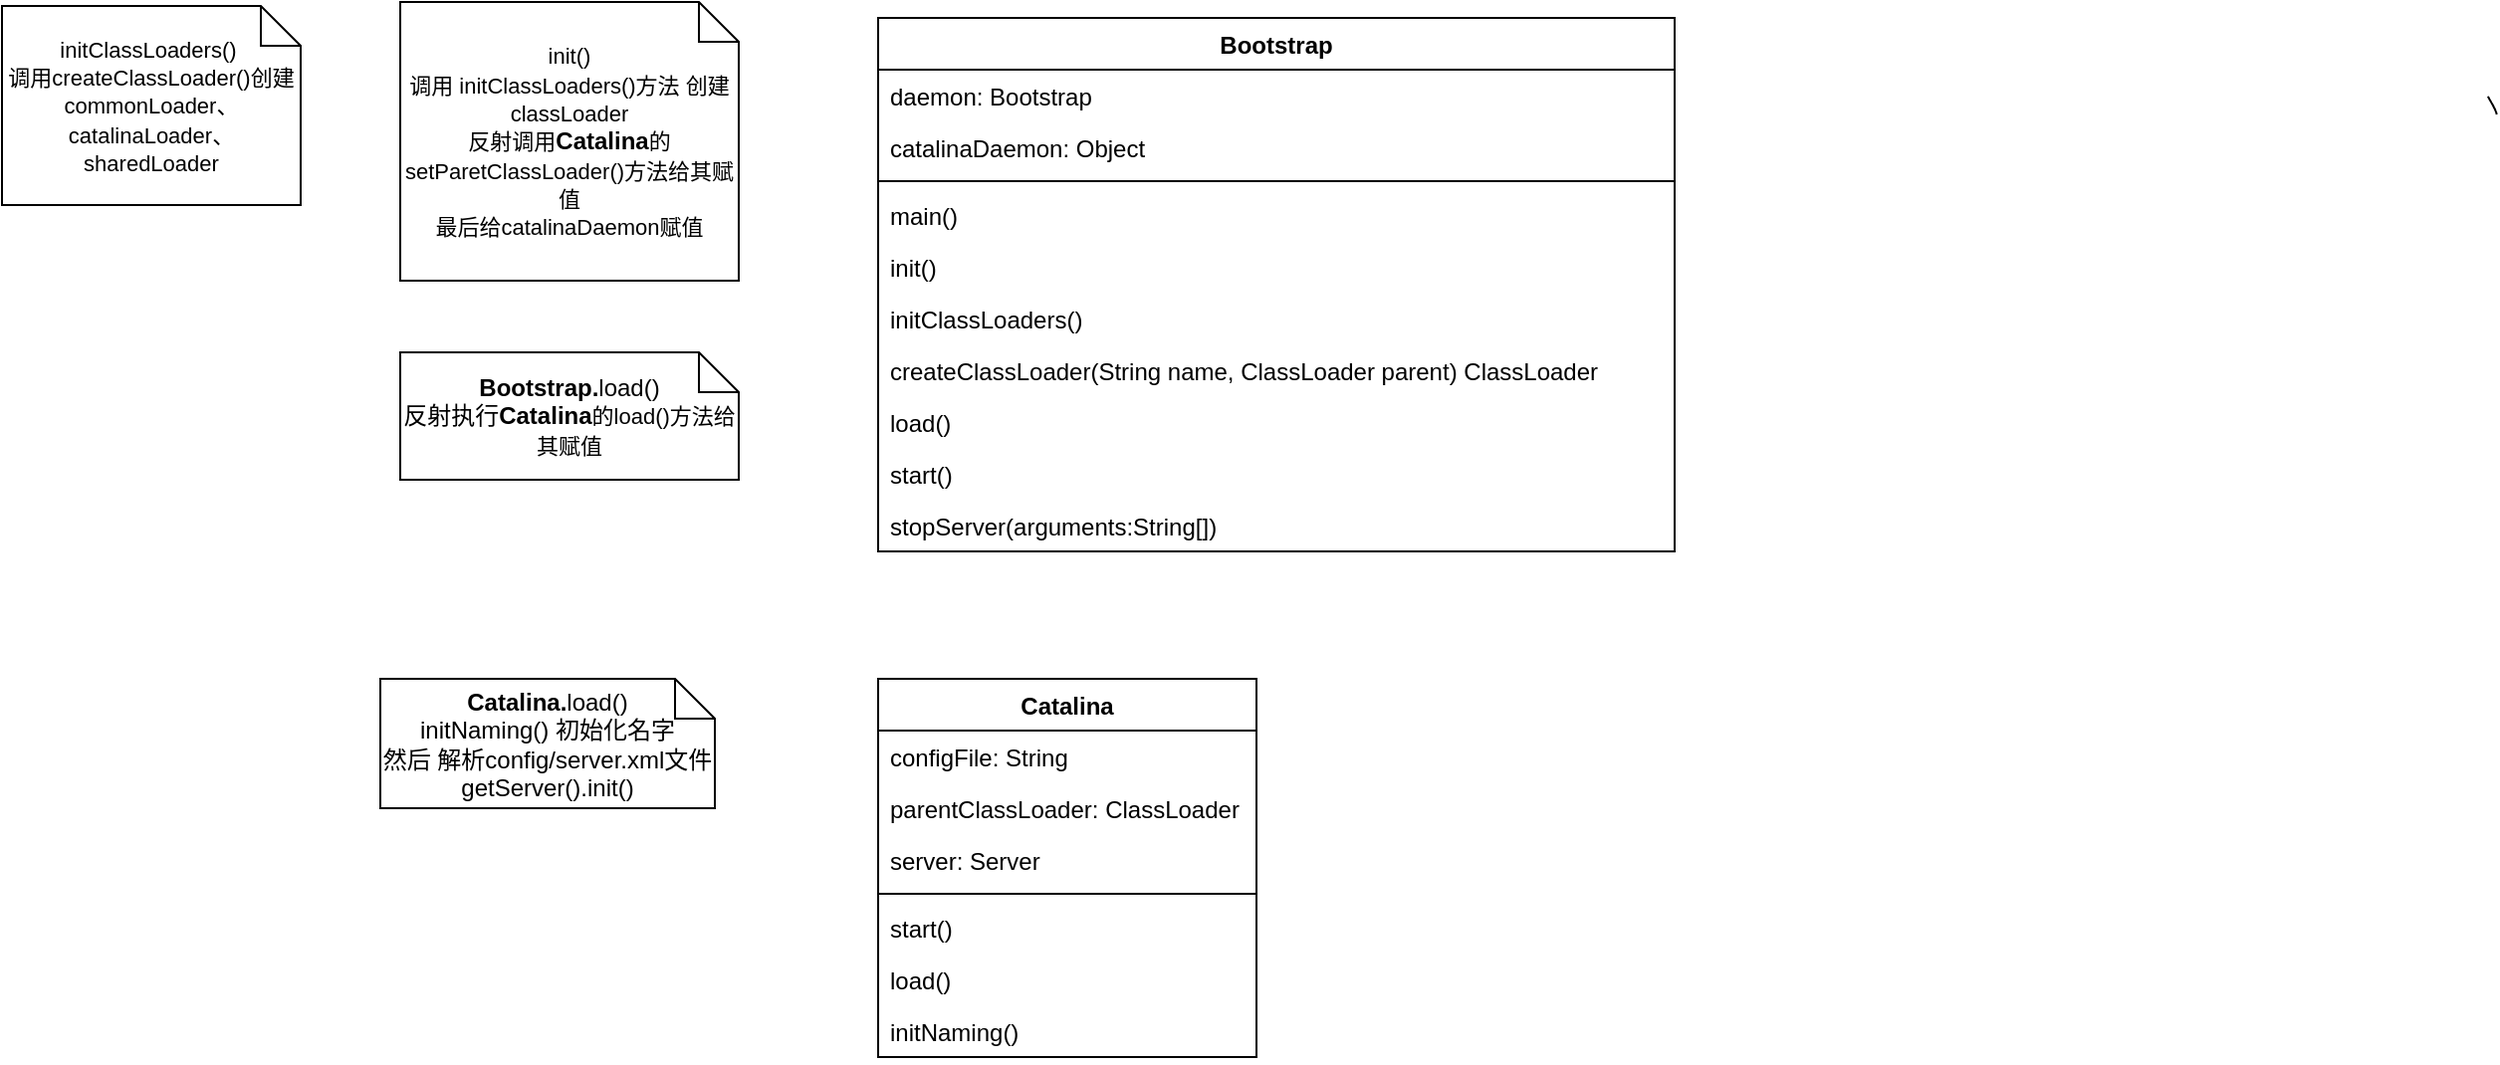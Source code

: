 <mxfile version="14.9.6" type="github">
  <diagram id="ZnW7h1cuIhjjy6kqmGmk" name="第 1 页">
    <mxGraphModel dx="2502" dy="399" grid="1" gridSize="10" guides="1" tooltips="1" connect="1" arrows="1" fold="1" page="1" pageScale="1" pageWidth="827" pageHeight="1169" math="0" shadow="0">
      <root>
        <mxCell id="0" />
        <mxCell id="1" parent="0" />
        <mxCell id="Y4byPEopzp-kJbTZnJWI-35" value="Bootstrap" style="swimlane;fontStyle=1;align=center;verticalAlign=top;childLayout=stackLayout;horizontal=1;startSize=26;horizontalStack=0;resizeParent=1;resizeParentMax=0;resizeLast=0;collapsible=1;marginBottom=0;" vertex="1" parent="1">
          <mxGeometry x="-420" y="278" width="400" height="268" as="geometry" />
        </mxCell>
        <mxCell id="Y4byPEopzp-kJbTZnJWI-48" value="daemon: Bootstrap" style="text;strokeColor=none;fillColor=none;align=left;verticalAlign=top;spacingLeft=4;spacingRight=4;overflow=hidden;rotatable=0;points=[[0,0.5],[1,0.5]];portConstraint=eastwest;" vertex="1" parent="Y4byPEopzp-kJbTZnJWI-35">
          <mxGeometry y="26" width="400" height="26" as="geometry" />
        </mxCell>
        <mxCell id="Y4byPEopzp-kJbTZnJWI-49" value="catalinaDaemon: Object" style="text;strokeColor=none;fillColor=none;align=left;verticalAlign=top;spacingLeft=4;spacingRight=4;overflow=hidden;rotatable=0;points=[[0,0.5],[1,0.5]];portConstraint=eastwest;" vertex="1" parent="Y4byPEopzp-kJbTZnJWI-35">
          <mxGeometry y="52" width="400" height="26" as="geometry" />
        </mxCell>
        <mxCell id="Y4byPEopzp-kJbTZnJWI-37" value="" style="line;strokeWidth=1;fillColor=none;align=left;verticalAlign=middle;spacingTop=-1;spacingLeft=3;spacingRight=3;rotatable=0;labelPosition=right;points=[];portConstraint=eastwest;" vertex="1" parent="Y4byPEopzp-kJbTZnJWI-35">
          <mxGeometry y="78" width="400" height="8" as="geometry" />
        </mxCell>
        <mxCell id="Y4byPEopzp-kJbTZnJWI-38" value="main()" style="text;strokeColor=none;fillColor=none;align=left;verticalAlign=top;spacingLeft=4;spacingRight=4;overflow=hidden;rotatable=0;points=[[0,0.5],[1,0.5]];portConstraint=eastwest;" vertex="1" parent="Y4byPEopzp-kJbTZnJWI-35">
          <mxGeometry y="86" width="400" height="26" as="geometry" />
        </mxCell>
        <mxCell id="Y4byPEopzp-kJbTZnJWI-50" value="init()" style="text;strokeColor=none;fillColor=none;align=left;verticalAlign=top;spacingLeft=4;spacingRight=4;overflow=hidden;rotatable=0;points=[[0,0.5],[1,0.5]];portConstraint=eastwest;" vertex="1" parent="Y4byPEopzp-kJbTZnJWI-35">
          <mxGeometry y="112" width="400" height="26" as="geometry" />
        </mxCell>
        <mxCell id="Y4byPEopzp-kJbTZnJWI-51" value="initClassLoaders()" style="text;strokeColor=none;fillColor=none;align=left;verticalAlign=top;spacingLeft=4;spacingRight=4;overflow=hidden;rotatable=0;points=[[0,0.5],[1,0.5]];portConstraint=eastwest;" vertex="1" parent="Y4byPEopzp-kJbTZnJWI-35">
          <mxGeometry y="138" width="400" height="26" as="geometry" />
        </mxCell>
        <mxCell id="Y4byPEopzp-kJbTZnJWI-64" value="createClassLoader(String name, ClassLoader parent) ClassLoader" style="text;strokeColor=none;fillColor=none;align=left;verticalAlign=top;spacingLeft=4;spacingRight=4;overflow=hidden;rotatable=0;points=[[0,0.5],[1,0.5]];portConstraint=eastwest;" vertex="1" parent="Y4byPEopzp-kJbTZnJWI-35">
          <mxGeometry y="164" width="400" height="26" as="geometry" />
        </mxCell>
        <mxCell id="Y4byPEopzp-kJbTZnJWI-52" value="load()" style="text;strokeColor=none;fillColor=none;align=left;verticalAlign=top;spacingLeft=4;spacingRight=4;overflow=hidden;rotatable=0;points=[[0,0.5],[1,0.5]];portConstraint=eastwest;" vertex="1" parent="Y4byPEopzp-kJbTZnJWI-35">
          <mxGeometry y="190" width="400" height="26" as="geometry" />
        </mxCell>
        <mxCell id="Y4byPEopzp-kJbTZnJWI-53" value="start()" style="text;strokeColor=none;fillColor=none;align=left;verticalAlign=top;spacingLeft=4;spacingRight=4;overflow=hidden;rotatable=0;points=[[0,0.5],[1,0.5]];portConstraint=eastwest;" vertex="1" parent="Y4byPEopzp-kJbTZnJWI-35">
          <mxGeometry y="216" width="400" height="26" as="geometry" />
        </mxCell>
        <mxCell id="Y4byPEopzp-kJbTZnJWI-54" value="stopServer(arguments:String[])" style="text;strokeColor=none;fillColor=none;align=left;verticalAlign=top;spacingLeft=4;spacingRight=4;overflow=hidden;rotatable=0;points=[[0,0.5],[1,0.5]];portConstraint=eastwest;" vertex="1" parent="Y4byPEopzp-kJbTZnJWI-35">
          <mxGeometry y="242" width="400" height="26" as="geometry" />
        </mxCell>
        <mxCell id="Y4byPEopzp-kJbTZnJWI-39" value="" style="shape=stencil(fZNNbsMgEIVPw/YJGGCGdZreI1KcGtW1I8dpm9vHFpVqHJndMLxvfsRD0eHWnq6Nsvo2jcNn85POU6voTVmb+rYZ0zRHio6KDpdhbD7G4d6f8/l6WpRL9DV8LxV+M6eh9QJZ/dgk3rO8S/1K7mC4kDtoty83DF+WNx4c9gGyMK4ALINNBXjpQASiygYCV3ZwFs7uAz6Cyp29ga8AQcC+AIIBVZZmgbElEMGVVxC3HYlDdSSJ0KEAxMLLPhBpu4MwpAYESDnSXCLWrKFfrLdK/SFz8G/cS+q67Pv1/dbocyp/Ejo+AQ==);fillColor=none;" vertex="1" parent="1">
          <mxGeometry x="388.448" y="317.414" width="4.414" height="9.103" as="geometry" />
        </mxCell>
        <mxCell id="Y4byPEopzp-kJbTZnJWI-55" value="Catalina" style="swimlane;fontStyle=1;align=center;verticalAlign=top;childLayout=stackLayout;horizontal=1;startSize=26;horizontalStack=0;resizeParent=1;resizeParentMax=0;resizeLast=0;collapsible=1;marginBottom=0;" vertex="1" parent="1">
          <mxGeometry x="-420" y="610" width="190" height="190" as="geometry" />
        </mxCell>
        <mxCell id="Y4byPEopzp-kJbTZnJWI-56" value="configFile: String" style="text;strokeColor=none;fillColor=none;align=left;verticalAlign=top;spacingLeft=4;spacingRight=4;overflow=hidden;rotatable=0;points=[[0,0.5],[1,0.5]];portConstraint=eastwest;" vertex="1" parent="Y4byPEopzp-kJbTZnJWI-55">
          <mxGeometry y="26" width="190" height="26" as="geometry" />
        </mxCell>
        <mxCell id="Y4byPEopzp-kJbTZnJWI-59" value="parentClassLoader: ClassLoader " style="text;strokeColor=none;fillColor=none;align=left;verticalAlign=top;spacingLeft=4;spacingRight=4;overflow=hidden;rotatable=0;points=[[0,0.5],[1,0.5]];portConstraint=eastwest;" vertex="1" parent="Y4byPEopzp-kJbTZnJWI-55">
          <mxGeometry y="52" width="190" height="26" as="geometry" />
        </mxCell>
        <mxCell id="Y4byPEopzp-kJbTZnJWI-60" value="server: Server " style="text;strokeColor=none;fillColor=none;align=left;verticalAlign=top;spacingLeft=4;spacingRight=4;overflow=hidden;rotatable=0;points=[[0,0.5],[1,0.5]];portConstraint=eastwest;" vertex="1" parent="Y4byPEopzp-kJbTZnJWI-55">
          <mxGeometry y="78" width="190" height="26" as="geometry" />
        </mxCell>
        <mxCell id="Y4byPEopzp-kJbTZnJWI-57" value="" style="line;strokeWidth=1;fillColor=none;align=left;verticalAlign=middle;spacingTop=-1;spacingLeft=3;spacingRight=3;rotatable=0;labelPosition=right;points=[];portConstraint=eastwest;" vertex="1" parent="Y4byPEopzp-kJbTZnJWI-55">
          <mxGeometry y="104" width="190" height="8" as="geometry" />
        </mxCell>
        <mxCell id="Y4byPEopzp-kJbTZnJWI-58" value="start()" style="text;strokeColor=none;fillColor=none;align=left;verticalAlign=top;spacingLeft=4;spacingRight=4;overflow=hidden;rotatable=0;points=[[0,0.5],[1,0.5]];portConstraint=eastwest;" vertex="1" parent="Y4byPEopzp-kJbTZnJWI-55">
          <mxGeometry y="112" width="190" height="26" as="geometry" />
        </mxCell>
        <mxCell id="Y4byPEopzp-kJbTZnJWI-67" value="load()" style="text;strokeColor=none;fillColor=none;align=left;verticalAlign=top;spacingLeft=4;spacingRight=4;overflow=hidden;rotatable=0;points=[[0,0.5],[1,0.5]];portConstraint=eastwest;" vertex="1" parent="Y4byPEopzp-kJbTZnJWI-55">
          <mxGeometry y="138" width="190" height="26" as="geometry" />
        </mxCell>
        <mxCell id="Y4byPEopzp-kJbTZnJWI-68" value="initNaming()" style="text;strokeColor=none;fillColor=none;align=left;verticalAlign=top;spacingLeft=4;spacingRight=4;overflow=hidden;rotatable=0;points=[[0,0.5],[1,0.5]];portConstraint=eastwest;" vertex="1" parent="Y4byPEopzp-kJbTZnJWI-55">
          <mxGeometry y="164" width="190" height="26" as="geometry" />
        </mxCell>
        <mxCell id="Y4byPEopzp-kJbTZnJWI-61" value="&lt;font style=&quot;font-size: 11px&quot;&gt;init()&lt;br&gt;调用 initClassLoaders()方法 创建classLoader&lt;br&gt;反射调用&lt;span style=&quot;font-size: 12px ; font-weight: 700&quot;&gt;Catalina&lt;/span&gt;的setParetClassLoader()方法给其赋值&lt;br&gt;最后给catalinaDaemon赋值&lt;br&gt;&lt;/font&gt;" style="shape=note;size=20;whiteSpace=wrap;html=1;" vertex="1" parent="1">
          <mxGeometry x="-660" y="270" width="170" height="140" as="geometry" />
        </mxCell>
        <mxCell id="Y4byPEopzp-kJbTZnJWI-62" value="&lt;span style=&quot;font-size: 11px&quot;&gt;initClassLoaders()&amp;nbsp;&lt;br&gt;调用createClassLoader()创建&lt;br&gt;commonLoader、catalinaLoader、sharedLoader&lt;br&gt;&lt;/span&gt;" style="shape=note;size=20;whiteSpace=wrap;html=1;" vertex="1" parent="1">
          <mxGeometry x="-860" y="271.97" width="150" height="100" as="geometry" />
        </mxCell>
        <mxCell id="Y4byPEopzp-kJbTZnJWI-65" value="&lt;span style=&quot;font-weight: 700&quot;&gt;Bootstrap.&lt;/span&gt;load()&lt;br&gt;反射执行&lt;span style=&quot;font-weight: 700&quot;&gt;Catalina&lt;/span&gt;&lt;span style=&quot;font-size: 11px&quot;&gt;的load()方法给其赋值&lt;/span&gt;" style="shape=note;size=20;whiteSpace=wrap;html=1;" vertex="1" parent="1">
          <mxGeometry x="-660" y="446" width="170" height="64" as="geometry" />
        </mxCell>
        <mxCell id="Y4byPEopzp-kJbTZnJWI-66" value="&lt;span style=&quot;font-weight: 700&quot;&gt;Catalina&lt;/span&gt;&lt;span style=&quot;font-weight: 700&quot;&gt;.&lt;/span&gt;load()&lt;br&gt;initNaming() 初始化名字&lt;br&gt;然后 解析config/server.xml文件&lt;br&gt;getServer().init()" style="shape=note;size=20;whiteSpace=wrap;html=1;" vertex="1" parent="1">
          <mxGeometry x="-670" y="610" width="168" height="65" as="geometry" />
        </mxCell>
      </root>
    </mxGraphModel>
  </diagram>
</mxfile>
